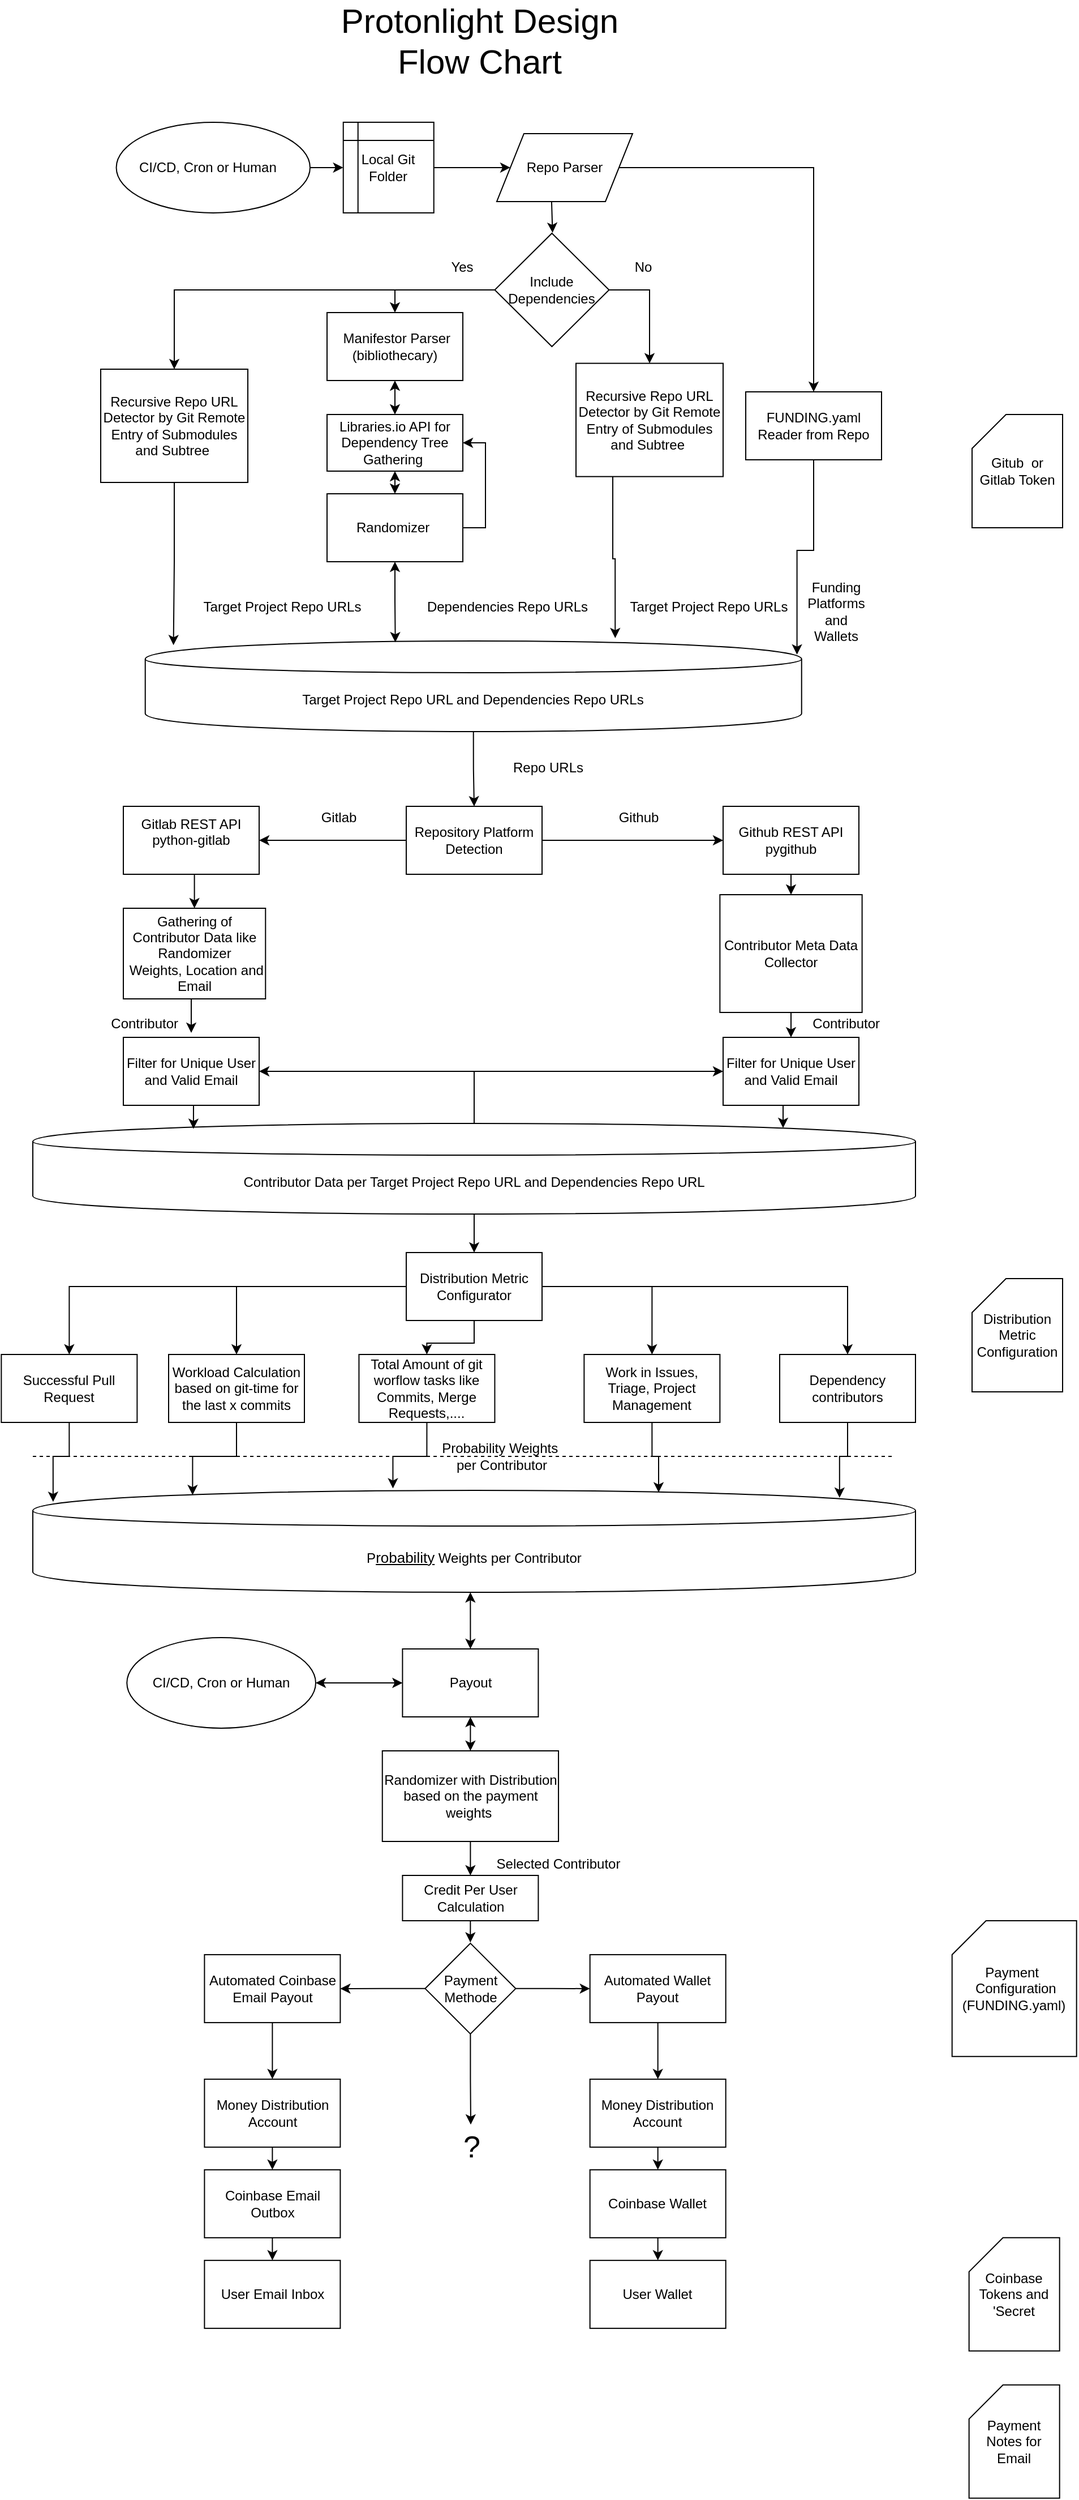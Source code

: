 <mxfile version="12.4.6" type="device"><diagram name="Page-1" id="74e2e168-ea6b-b213-b513-2b3c1d86103e"><mxGraphModel dx="1003" dy="757" grid="1" gridSize="10" guides="1" tooltips="1" connect="1" arrows="1" fold="1" page="1" pageScale="1" pageWidth="1100" pageHeight="850" background="#ffffff" math="0" shadow="0"><root><mxCell id="0"/><mxCell id="1" parent="0"/><mxCell id="bMo8lhOz1Moj22Btsbno-14" style="edgeStyle=orthogonalEdgeStyle;rounded=0;orthogonalLoop=1;jettySize=auto;html=1;exitX=1;exitY=0.5;exitDx=0;exitDy=0;entryX=0;entryY=0.5;entryDx=0;entryDy=0;" parent="1" source="bMo8lhOz1Moj22Btsbno-9" target="S56MwJia2t8r3O7OnUDc-17" edge="1"><mxGeometry relative="1" as="geometry"/></mxCell><mxCell id="bMo8lhOz1Moj22Btsbno-9" value="" style="ellipse;whiteSpace=wrap;html=1;" parent="1" vertex="1"><mxGeometry x="143.78" y="141.96" width="171.22" height="80" as="geometry"/></mxCell><mxCell id="bMo8lhOz1Moj22Btsbno-6" value="CI/CD,&amp;nbsp;Cron or Human" style="text;html=1;" parent="1" vertex="1"><mxGeometry x="162.18" y="168.48" width="127.82" height="26.96" as="geometry"/></mxCell><mxCell id="bMo8lhOz1Moj22Btsbno-19" style="edgeStyle=orthogonalEdgeStyle;rounded=0;orthogonalLoop=1;jettySize=auto;html=1;exitX=0.5;exitY=1;exitDx=0;exitDy=0;entryX=0.043;entryY=0.046;entryDx=0;entryDy=0;entryPerimeter=0;" parent="1" source="yKk_L5zjHOY9PIlzzKa1-16" target="S56MwJia2t8r3O7OnUDc-43" edge="1"><mxGeometry relative="1" as="geometry"/></mxCell><mxCell id="yKk_L5zjHOY9PIlzzKa1-16" value="Recursive Repo URL Detector by Git Remote Entry of Submodules and Subtree&amp;nbsp;" style="rounded=0;whiteSpace=wrap;html=1;" parent="1" vertex="1"><mxGeometry x="130" y="360" width="130" height="100" as="geometry"/></mxCell><mxCell id="bMo8lhOz1Moj22Btsbno-51" style="edgeStyle=orthogonalEdgeStyle;rounded=0;orthogonalLoop=1;jettySize=auto;html=1;exitX=0.5;exitY=1;exitDx=0;exitDy=0;entryX=0.5;entryY=0;entryDx=0;entryDy=0;startArrow=classic;startFill=1;" parent="1" source="yKk_L5zjHOY9PIlzzKa1-20" target="bMo8lhOz1Moj22Btsbno-45" edge="1"><mxGeometry relative="1" as="geometry"/></mxCell><mxCell id="yKk_L5zjHOY9PIlzzKa1-20" value="Libraries.io API for Dependency Tree Gathering&amp;nbsp;" style="rounded=0;whiteSpace=wrap;html=1;" parent="1" vertex="1"><mxGeometry x="330" y="400" width="120" height="50" as="geometry"/></mxCell><mxCell id="yKk_L5zjHOY9PIlzzKa1-34" value="Dependencies Repo URLs" style="text;html=1;align=center;verticalAlign=middle;resizable=0;points=[];;autosize=1;direction=south;" parent="1" vertex="1"><mxGeometry x="409.36" y="560" width="160" height="20" as="geometry"/></mxCell><mxCell id="yKk_L5zjHOY9PIlzzKa1-42" value="Target Project Repo URLs" style="text;html=1;align=center;verticalAlign=middle;resizable=0;points=[];;autosize=1;" parent="1" vertex="1"><mxGeometry x="592.18" y="560" width="150" height="20" as="geometry"/></mxCell><mxCell id="yKk_L5zjHOY9PIlzzKa1-49" style="edgeStyle=orthogonalEdgeStyle;rounded=0;orthogonalLoop=1;jettySize=auto;html=1;exitX=1;exitY=0.5;exitDx=0;exitDy=0;" parent="1" source="yKk_L5zjHOY9PIlzzKa1-44" target="yKk_L5zjHOY9PIlzzKa1-45" edge="1"><mxGeometry relative="1" as="geometry"/></mxCell><mxCell id="yKk_L5zjHOY9PIlzzKa1-53" style="edgeStyle=orthogonalEdgeStyle;rounded=0;orthogonalLoop=1;jettySize=auto;html=1;exitX=0;exitY=0.5;exitDx=0;exitDy=0;entryX=1;entryY=0.5;entryDx=0;entryDy=0;" parent="1" source="yKk_L5zjHOY9PIlzzKa1-44" target="yKk_L5zjHOY9PIlzzKa1-50" edge="1"><mxGeometry relative="1" as="geometry"/></mxCell><mxCell id="yKk_L5zjHOY9PIlzzKa1-44" value="Repository Platform Detection" style="rounded=0;whiteSpace=wrap;html=1;" parent="1" vertex="1"><mxGeometry x="400" y="746" width="120" height="60" as="geometry"/></mxCell><mxCell id="yKk_L5zjHOY9PIlzzKa1-64" style="edgeStyle=orthogonalEdgeStyle;rounded=0;orthogonalLoop=1;jettySize=auto;html=1;exitX=0.5;exitY=1;exitDx=0;exitDy=0;entryX=0.5;entryY=0;entryDx=0;entryDy=0;" parent="1" source="yKk_L5zjHOY9PIlzzKa1-45" target="yKk_L5zjHOY9PIlzzKa1-59" edge="1"><mxGeometry relative="1" as="geometry"/></mxCell><mxCell id="yKk_L5zjHOY9PIlzzKa1-45" value="Github REST API&lt;br&gt;pygithub" style="rounded=0;whiteSpace=wrap;html=1;" parent="1" vertex="1"><mxGeometry x="680" y="746" width="120" height="60" as="geometry"/></mxCell><mxCell id="yKk_L5zjHOY9PIlzzKa1-46" value="Repo URLs" style="text;html=1;align=center;verticalAlign=middle;resizable=0;points=[];;autosize=1;" parent="1" vertex="1"><mxGeometry x="485" y="702" width="80" height="20" as="geometry"/></mxCell><mxCell id="yKk_L5zjHOY9PIlzzKa1-74" style="edgeStyle=orthogonalEdgeStyle;rounded=0;orthogonalLoop=1;jettySize=auto;html=1;exitX=0.5;exitY=1;exitDx=0;exitDy=0;entryX=0.5;entryY=0;entryDx=0;entryDy=0;" parent="1" source="yKk_L5zjHOY9PIlzzKa1-50" target="yKk_L5zjHOY9PIlzzKa1-56" edge="1"><mxGeometry relative="1" as="geometry"/></mxCell><mxCell id="yKk_L5zjHOY9PIlzzKa1-50" value="Gitlab REST API&lt;br&gt;python-gitlab&lt;br&gt;&lt;span style=&quot;color: rgba(0 , 0 , 0 , 0) ; font-family: monospace ; font-size: 0px ; white-space: nowrap&quot;&gt;%3CmxGraphModel%3E%3Croot%3E%3CmxCell%20id%3D%220%22%2F%3E%3CmxCell%20id%3D%221%22%20parent%3D%220%22%2F%3E%3CmxCell%20id%3D%222%22%20value%3D%22Github%20REST%20API%26lt%3Bbr%26gt%3Bpygithub%22%20style%3D%22rounded%3D0%3BwhiteSpace%3Dwrap%3Bhtml%3D1%3B%22%20vertex%3D%221%22%20parent%3D%221%22%3E%3CmxGeometry%20x%3D%22740%22%20y%3D%22650%22%20width%3D%22120%22%20height%3D%2260%22%20as%3D%22geometry%22%2F%3E%3C%2FmxCell%3E%3C%2Froot%3E%3C%2FmxGraphModel%3E&lt;/span&gt;" style="rounded=0;whiteSpace=wrap;html=1;" parent="1" vertex="1"><mxGeometry x="150" y="746" width="120" height="60" as="geometry"/></mxCell><mxCell id="yKk_L5zjHOY9PIlzzKa1-80" style="edgeStyle=orthogonalEdgeStyle;rounded=0;orthogonalLoop=1;jettySize=auto;html=1;exitX=0.5;exitY=1;exitDx=0;exitDy=0;" parent="1" source="yKk_L5zjHOY9PIlzzKa1-56" edge="1"><mxGeometry relative="1" as="geometry"><mxPoint x="210" y="946" as="targetPoint"/></mxGeometry></mxCell><mxCell id="yKk_L5zjHOY9PIlzzKa1-56" value="Gathering of Contributor Data like Randomizer&lt;br&gt;&amp;nbsp;Weights, Location and Email" style="rounded=0;whiteSpace=wrap;html=1;" parent="1" vertex="1"><mxGeometry x="150" y="836" width="125.64" height="80" as="geometry"/></mxCell><mxCell id="yKk_L5zjHOY9PIlzzKa1-110" style="edgeStyle=orthogonalEdgeStyle;rounded=0;orthogonalLoop=1;jettySize=auto;html=1;exitX=0.5;exitY=1;exitDx=0;exitDy=0;entryX=0.5;entryY=0;entryDx=0;entryDy=0;" parent="1" source="yKk_L5zjHOY9PIlzzKa1-59" target="yKk_L5zjHOY9PIlzzKa1-108" edge="1"><mxGeometry relative="1" as="geometry"/></mxCell><mxCell id="yKk_L5zjHOY9PIlzzKa1-59" value="Contributor Meta Data Collector" style="rounded=0;whiteSpace=wrap;html=1;" parent="1" vertex="1"><mxGeometry x="677.18" y="824" width="125.64" height="104" as="geometry"/></mxCell><mxCell id="yKk_L5zjHOY9PIlzzKa1-61" value="Gitlab" style="text;html=1;align=center;verticalAlign=middle;resizable=0;points=[];;autosize=1;" parent="1" vertex="1"><mxGeometry x="315" y="746" width="50" height="20" as="geometry"/></mxCell><mxCell id="yKk_L5zjHOY9PIlzzKa1-62" value="Github" style="text;html=1;align=center;verticalAlign=middle;resizable=0;points=[];;autosize=1;" parent="1" vertex="1"><mxGeometry x="580" y="746" width="50" height="20" as="geometry"/></mxCell><mxCell id="yKk_L5zjHOY9PIlzzKa1-132" style="edgeStyle=orthogonalEdgeStyle;rounded=0;orthogonalLoop=1;jettySize=auto;html=1;exitX=0.5;exitY=0;exitDx=0;exitDy=0;entryX=1;entryY=0.5;entryDx=0;entryDy=0;" parent="1" source="yKk_L5zjHOY9PIlzzKa1-65" target="yKk_L5zjHOY9PIlzzKa1-106" edge="1"><mxGeometry relative="1" as="geometry"/></mxCell><mxCell id="yKk_L5zjHOY9PIlzzKa1-134" style="edgeStyle=orthogonalEdgeStyle;rounded=0;orthogonalLoop=1;jettySize=auto;html=1;exitX=0.5;exitY=0;exitDx=0;exitDy=0;entryX=0;entryY=0.5;entryDx=0;entryDy=0;" parent="1" source="yKk_L5zjHOY9PIlzzKa1-65" target="yKk_L5zjHOY9PIlzzKa1-108" edge="1"><mxGeometry relative="1" as="geometry"/></mxCell><mxCell id="S56MwJia2t8r3O7OnUDc-80" style="edgeStyle=orthogonalEdgeStyle;rounded=0;orthogonalLoop=1;jettySize=auto;html=1;exitX=0.5;exitY=1;exitDx=0;exitDy=0;entryX=0.5;entryY=0;entryDx=0;entryDy=0;" parent="1" source="yKk_L5zjHOY9PIlzzKa1-65" target="S56MwJia2t8r3O7OnUDc-76" edge="1"><mxGeometry relative="1" as="geometry"/></mxCell><mxCell id="yKk_L5zjHOY9PIlzzKa1-65" value="Contributor Data per Target Project Repo URL and Dependencies Repo URL" style="shape=cylinder;whiteSpace=wrap;html=1;boundedLbl=1;backgroundOutline=1;" parent="1" vertex="1"><mxGeometry x="70" y="1026" width="780" height="80" as="geometry"/></mxCell><mxCell id="yKk_L5zjHOY9PIlzzKa1-75" value="Contributor&amp;nbsp;" style="text;html=1;align=center;verticalAlign=middle;resizable=0;points=[];;autosize=1;" parent="1" vertex="1"><mxGeometry x="130" y="928" width="80" height="20" as="geometry"/></mxCell><mxCell id="yKk_L5zjHOY9PIlzzKa1-85" value="Gitub&amp;nbsp; or Gitlab Token" style="shape=card;whiteSpace=wrap;html=1;" parent="1" vertex="1"><mxGeometry x="900" y="400" width="80" height="100" as="geometry"/></mxCell><mxCell id="yKk_L5zjHOY9PIlzzKa1-112" style="edgeStyle=orthogonalEdgeStyle;rounded=0;orthogonalLoop=1;jettySize=auto;html=1;exitX=0.5;exitY=1;exitDx=0;exitDy=0;entryX=0.182;entryY=0.06;entryDx=0;entryDy=0;entryPerimeter=0;" parent="1" source="yKk_L5zjHOY9PIlzzKa1-106" target="yKk_L5zjHOY9PIlzzKa1-65" edge="1"><mxGeometry relative="1" as="geometry"/></mxCell><mxCell id="yKk_L5zjHOY9PIlzzKa1-106" value="Filter for Unique User and Valid Email" style="rounded=0;whiteSpace=wrap;html=1;" parent="1" vertex="1"><mxGeometry x="150" y="950" width="120" height="60" as="geometry"/></mxCell><mxCell id="yKk_L5zjHOY9PIlzzKa1-111" style="edgeStyle=orthogonalEdgeStyle;rounded=0;orthogonalLoop=1;jettySize=auto;html=1;exitX=0.5;exitY=1;exitDx=0;exitDy=0;entryX=0.85;entryY=0.05;entryDx=0;entryDy=0;entryPerimeter=0;" parent="1" source="yKk_L5zjHOY9PIlzzKa1-108" target="yKk_L5zjHOY9PIlzzKa1-65" edge="1"><mxGeometry relative="1" as="geometry"/></mxCell><mxCell id="yKk_L5zjHOY9PIlzzKa1-108" value="Filter for Unique User and Valid Email" style="rounded=0;whiteSpace=wrap;html=1;" parent="1" vertex="1"><mxGeometry x="680" y="950" width="120" height="60" as="geometry"/></mxCell><mxCell id="yKk_L5zjHOY9PIlzzKa1-113" value="Distribution Metric Configuration" style="shape=card;whiteSpace=wrap;html=1;" parent="1" vertex="1"><mxGeometry x="900" y="1163" width="80" height="100" as="geometry"/></mxCell><mxCell id="yKk_L5zjHOY9PIlzzKa1-121" value="Payment&amp;nbsp;&lt;br&gt;&amp;nbsp;Configuration&lt;br&gt;(FUNDING.yaml)" style="shape=card;whiteSpace=wrap;html=1;" parent="1" vertex="1"><mxGeometry x="882.34" y="1730" width="110" height="119.92" as="geometry"/></mxCell><mxCell id="yKk_L5zjHOY9PIlzzKa1-128" value="&lt;font style=&quot;font-size: 30px&quot;&gt;Protonlight Design&lt;br&gt;Flow Chart&lt;/font&gt;" style="text;html=1;strokeColor=none;fillColor=none;align=center;verticalAlign=middle;whiteSpace=wrap;rounded=0;direction=south;" parent="1" vertex="1"><mxGeometry x="120" y="50" width="690" height="40" as="geometry"/></mxCell><mxCell id="yKk_L5zjHOY9PIlzzKa1-153" value="Payment Notes for Email" style="shape=card;whiteSpace=wrap;html=1;" parent="1" vertex="1"><mxGeometry x="897.34" y="2139.92" width="80" height="100" as="geometry"/></mxCell><mxCell id="yKk_L5zjHOY9PIlzzKa1-185" style="edgeStyle=orthogonalEdgeStyle;rounded=0;orthogonalLoop=1;jettySize=auto;html=1;exitX=0.5;exitY=1;exitDx=0;exitDy=0;entryX=0.5;entryY=0;entryDx=0;entryDy=0;" parent="1" source="yKk_L5zjHOY9PIlzzKa1-159" target="yKk_L5zjHOY9PIlzzKa1-184" edge="1"><mxGeometry relative="1" as="geometry"/></mxCell><mxCell id="yKk_L5zjHOY9PIlzzKa1-159" value="Randomizer with Distribution based on the payment weights&amp;nbsp;" style="rounded=0;whiteSpace=wrap;html=1;" parent="1" vertex="1"><mxGeometry x="378.88" y="1580" width="155.64" height="80" as="geometry"/></mxCell><mxCell id="yKk_L5zjHOY9PIlzzKa1-180" value="User Email Inbox" style="rounded=0;whiteSpace=wrap;html=1;" parent="1" vertex="1"><mxGeometry x="221.7" y="2029.92" width="120" height="60" as="geometry"/></mxCell><mxCell id="yKk_L5zjHOY9PIlzzKa1-186" style="edgeStyle=orthogonalEdgeStyle;rounded=0;orthogonalLoop=1;jettySize=auto;html=1;exitX=0.5;exitY=1;exitDx=0;exitDy=0;entryX=0.5;entryY=0;entryDx=0;entryDy=0;" parent="1" source="yKk_L5zjHOY9PIlzzKa1-184" edge="1"><mxGeometry relative="1" as="geometry"><mxPoint x="456.63" y="1749.2" as="targetPoint"/></mxGeometry></mxCell><mxCell id="yKk_L5zjHOY9PIlzzKa1-184" value="Credit Per User Calculation" style="rounded=0;whiteSpace=wrap;html=1;" parent="1" vertex="1"><mxGeometry x="396.7" y="1690" width="120" height="40" as="geometry"/></mxCell><mxCell id="yKk_L5zjHOY9PIlzzKa1-204" style="edgeStyle=orthogonalEdgeStyle;rounded=0;orthogonalLoop=1;jettySize=auto;html=1;exitX=0.5;exitY=1;exitDx=0;exitDy=0;entryX=0.5;entryY=0;entryDx=0;entryDy=0;" parent="1" source="yKk_L5zjHOY9PIlzzKa1-198" target="yKk_L5zjHOY9PIlzzKa1-180" edge="1"><mxGeometry relative="1" as="geometry"/></mxCell><mxCell id="yKk_L5zjHOY9PIlzzKa1-198" value="Coinbase Email Outbox" style="rounded=0;whiteSpace=wrap;html=1;" parent="1" vertex="1"><mxGeometry x="221.7" y="1949.92" width="120" height="60" as="geometry"/></mxCell><mxCell id="yKk_L5zjHOY9PIlzzKa1-202" style="edgeStyle=orthogonalEdgeStyle;rounded=0;orthogonalLoop=1;jettySize=auto;html=1;exitX=0.5;exitY=1;exitDx=0;exitDy=0;entryX=0.5;entryY=0;entryDx=0;entryDy=0;" parent="1" source="yKk_L5zjHOY9PIlzzKa1-199" target="yKk_L5zjHOY9PIlzzKa1-198" edge="1"><mxGeometry relative="1" as="geometry"/></mxCell><mxCell id="yKk_L5zjHOY9PIlzzKa1-199" value="Money Distribution Account" style="rounded=0;whiteSpace=wrap;html=1;" parent="1" vertex="1"><mxGeometry x="221.7" y="1869.92" width="120" height="60" as="geometry"/></mxCell><mxCell id="bMo8lhOz1Moj22Btsbno-8" style="edgeStyle=orthogonalEdgeStyle;rounded=0;orthogonalLoop=1;jettySize=auto;html=1;exitX=1;exitY=0.5;exitDx=0;exitDy=0;entryX=0;entryY=0.5;entryDx=0;entryDy=0;" parent="1" source="S56MwJia2t8r3O7OnUDc-17" target="S56MwJia2t8r3O7OnUDc-21" edge="1"><mxGeometry relative="1" as="geometry"/></mxCell><mxCell id="S56MwJia2t8r3O7OnUDc-17" value="Local Git Folder" style="shape=internalStorage;whiteSpace=wrap;html=1;backgroundOutline=1;dx=13;dy=16;" parent="1" vertex="1"><mxGeometry x="344.36" y="141.96" width="80" height="80" as="geometry"/></mxCell><mxCell id="S56MwJia2t8r3O7OnUDc-26" style="edgeStyle=orthogonalEdgeStyle;rounded=0;orthogonalLoop=1;jettySize=auto;html=1;exitX=0.5;exitY=1;exitDx=0;exitDy=0;entryX=0.5;entryY=0;entryDx=0;entryDy=0;" parent="1" edge="1"><mxGeometry relative="1" as="geometry"><mxPoint x="529.294" y="239.529" as="targetPoint"/><mxPoint x="528.429" y="211.571" as="sourcePoint"/></mxGeometry></mxCell><mxCell id="bMo8lhOz1Moj22Btsbno-20" style="edgeStyle=orthogonalEdgeStyle;rounded=0;orthogonalLoop=1;jettySize=auto;html=1;exitX=1;exitY=0.5;exitDx=0;exitDy=0;entryX=0.5;entryY=0;entryDx=0;entryDy=0;" parent="1" source="S56MwJia2t8r3O7OnUDc-21" target="S56MwJia2t8r3O7OnUDc-98" edge="1"><mxGeometry relative="1" as="geometry"/></mxCell><mxCell id="S56MwJia2t8r3O7OnUDc-21" value="Repo Parser" style="shape=parallelogram;perimeter=parallelogramPerimeter;whiteSpace=wrap;html=1;" parent="1" vertex="1"><mxGeometry x="480" y="151.96" width="120" height="60" as="geometry"/></mxCell><mxCell id="S56MwJia2t8r3O7OnUDc-36" style="edgeStyle=orthogonalEdgeStyle;rounded=0;orthogonalLoop=1;jettySize=auto;html=1;exitX=0;exitY=0.5;exitDx=0;exitDy=0;entryX=0.5;entryY=0;entryDx=0;entryDy=0;" parent="1" source="S56MwJia2t8r3O7OnUDc-29" target="yKk_L5zjHOY9PIlzzKa1-16" edge="1"><mxGeometry relative="1" as="geometry"/></mxCell><mxCell id="S56MwJia2t8r3O7OnUDc-40" style="edgeStyle=orthogonalEdgeStyle;rounded=0;orthogonalLoop=1;jettySize=auto;html=1;exitX=1;exitY=0.5;exitDx=0;exitDy=0;entryX=0.5;entryY=0;entryDx=0;entryDy=0;" parent="1" source="S56MwJia2t8r3O7OnUDc-29" target="S56MwJia2t8r3O7OnUDc-32" edge="1"><mxGeometry relative="1" as="geometry"/></mxCell><mxCell id="S56MwJia2t8r3O7OnUDc-29" value="Include Dependencies" style="rhombus;whiteSpace=wrap;html=1;" parent="1" vertex="1"><mxGeometry x="478.22" y="240" width="101" height="100" as="geometry"/></mxCell><mxCell id="bMo8lhOz1Moj22Btsbno-15" style="edgeStyle=orthogonalEdgeStyle;rounded=0;orthogonalLoop=1;jettySize=auto;html=1;exitX=0.25;exitY=1;exitDx=0;exitDy=0;entryX=0.716;entryY=-0.032;entryDx=0;entryDy=0;entryPerimeter=0;" parent="1" source="S56MwJia2t8r3O7OnUDc-32" target="S56MwJia2t8r3O7OnUDc-43" edge="1"><mxGeometry relative="1" as="geometry"/></mxCell><mxCell id="S56MwJia2t8r3O7OnUDc-32" value="Recursive Repo URL Detector by Git Remote Entry of Submodules and Subtree&amp;nbsp;" style="rounded=0;whiteSpace=wrap;html=1;" parent="1" vertex="1"><mxGeometry x="550.0" y="354.82" width="130" height="100" as="geometry"/></mxCell><mxCell id="S56MwJia2t8r3O7OnUDc-33" value="Target Project Repo URLs" style="text;html=1;align=center;verticalAlign=middle;resizable=0;points=[];;autosize=1;direction=south;" parent="1" vertex="1"><mxGeometry x="215" y="560" width="150" height="20" as="geometry"/></mxCell><mxCell id="S56MwJia2t8r3O7OnUDc-37" value="Yes" style="text;html=1;align=center;verticalAlign=middle;resizable=0;points=[];autosize=1;" parent="1" vertex="1"><mxGeometry x="434.36" y="260" width="30" height="20" as="geometry"/></mxCell><mxCell id="S56MwJia2t8r3O7OnUDc-41" value="No" style="text;html=1;align=center;verticalAlign=middle;resizable=0;points=[];autosize=1;" parent="1" vertex="1"><mxGeometry x="594.36" y="260" width="30" height="20" as="geometry"/></mxCell><mxCell id="S56MwJia2t8r3O7OnUDc-46" style="edgeStyle=orthogonalEdgeStyle;rounded=0;orthogonalLoop=1;jettySize=auto;html=1;exitX=0.5;exitY=1;exitDx=0;exitDy=0;entryX=0.5;entryY=0;entryDx=0;entryDy=0;" parent="1" source="S56MwJia2t8r3O7OnUDc-43" target="yKk_L5zjHOY9PIlzzKa1-44" edge="1"><mxGeometry relative="1" as="geometry"/></mxCell><mxCell id="S56MwJia2t8r3O7OnUDc-43" value="Target Project Repo URL and Dependencies Repo URLs" style="shape=cylinder;whiteSpace=wrap;html=1;boundedLbl=1;backgroundOutline=1;" parent="1" vertex="1"><mxGeometry x="169.36" y="600" width="580" height="80" as="geometry"/></mxCell><mxCell id="bMo8lhOz1Moj22Btsbno-50" style="edgeStyle=orthogonalEdgeStyle;rounded=0;orthogonalLoop=1;jettySize=auto;html=1;exitX=0.5;exitY=1;exitDx=0;exitDy=0;startArrow=classic;startFill=1;" parent="1" source="S56MwJia2t8r3O7OnUDc-49" target="yKk_L5zjHOY9PIlzzKa1-20" edge="1"><mxGeometry relative="1" as="geometry"/></mxCell><mxCell id="S56MwJia2t8r3O7OnUDc-49" value="&amp;nbsp;Manifestor Parser (bibliothecary)" style="rounded=0;whiteSpace=wrap;html=1;" parent="1" vertex="1"><mxGeometry x="330" y="310" width="120" height="60" as="geometry"/></mxCell><mxCell id="S56MwJia2t8r3O7OnUDc-50" style="edgeStyle=orthogonalEdgeStyle;rounded=0;orthogonalLoop=1;jettySize=auto;html=1;exitX=0;exitY=0.5;exitDx=0;exitDy=0;entryX=0.5;entryY=0;entryDx=0;entryDy=0;" parent="1" source="S56MwJia2t8r3O7OnUDc-29" target="S56MwJia2t8r3O7OnUDc-49" edge="1"><mxGeometry relative="1" as="geometry"><mxPoint x="478.333" y="290.333" as="sourcePoint"/><mxPoint x="405" y="370.333" as="targetPoint"/></mxGeometry></mxCell><mxCell id="bMo8lhOz1Moj22Btsbno-30" value="" style="edgeStyle=orthogonalEdgeStyle;rounded=0;orthogonalLoop=1;jettySize=auto;html=1;startArrow=classic;startFill=1;" parent="1" source="S56MwJia2t8r3O7OnUDc-75" target="bMo8lhOz1Moj22Btsbno-27" edge="1"><mxGeometry relative="1" as="geometry"/></mxCell><mxCell id="S56MwJia2t8r3O7OnUDc-75" value="&lt;span style=&quot;text-align: left&quot;&gt;CI/CD,&amp;nbsp;Cron or Human&lt;/span&gt;" style="ellipse;whiteSpace=wrap;html=1;" parent="1" vertex="1"><mxGeometry x="153.14" y="1480" width="166.86" height="80" as="geometry"/></mxCell><mxCell id="S56MwJia2t8r3O7OnUDc-81" style="edgeStyle=orthogonalEdgeStyle;rounded=0;orthogonalLoop=1;jettySize=auto;html=1;exitX=0.5;exitY=1;exitDx=0;exitDy=0;" parent="1" source="S56MwJia2t8r3O7OnUDc-76" target="S56MwJia2t8r3O7OnUDc-78" edge="1"><mxGeometry relative="1" as="geometry"/></mxCell><mxCell id="S56MwJia2t8r3O7OnUDc-82" style="edgeStyle=orthogonalEdgeStyle;rounded=0;orthogonalLoop=1;jettySize=auto;html=1;exitX=0;exitY=0.5;exitDx=0;exitDy=0;" parent="1" source="S56MwJia2t8r3O7OnUDc-76" target="S56MwJia2t8r3O7OnUDc-77" edge="1"><mxGeometry relative="1" as="geometry"/></mxCell><mxCell id="S56MwJia2t8r3O7OnUDc-83" style="edgeStyle=orthogonalEdgeStyle;rounded=0;orthogonalLoop=1;jettySize=auto;html=1;exitX=1;exitY=0.5;exitDx=0;exitDy=0;entryX=0.5;entryY=0;entryDx=0;entryDy=0;" parent="1" source="S56MwJia2t8r3O7OnUDc-76" target="S56MwJia2t8r3O7OnUDc-79" edge="1"><mxGeometry relative="1" as="geometry"/></mxCell><mxCell id="bMo8lhOz1Moj22Btsbno-23" style="edgeStyle=orthogonalEdgeStyle;rounded=0;orthogonalLoop=1;jettySize=auto;html=1;exitX=1;exitY=0.5;exitDx=0;exitDy=0;entryX=0.5;entryY=0;entryDx=0;entryDy=0;" parent="1" source="S56MwJia2t8r3O7OnUDc-76" target="bMo8lhOz1Moj22Btsbno-22" edge="1"><mxGeometry relative="1" as="geometry"/></mxCell><mxCell id="LAwCEHBnyD6do5ulc9tZ-6" style="edgeStyle=orthogonalEdgeStyle;rounded=0;orthogonalLoop=1;jettySize=auto;html=1;exitX=0;exitY=0.5;exitDx=0;exitDy=0;" edge="1" parent="1" source="S56MwJia2t8r3O7OnUDc-76" target="LAwCEHBnyD6do5ulc9tZ-1"><mxGeometry relative="1" as="geometry"/></mxCell><mxCell id="S56MwJia2t8r3O7OnUDc-76" value="Distribution Metric Configurator" style="rounded=0;whiteSpace=wrap;html=1;" parent="1" vertex="1"><mxGeometry x="400" y="1140" width="120" height="60" as="geometry"/></mxCell><mxCell id="S56MwJia2t8r3O7OnUDc-86" style="edgeStyle=orthogonalEdgeStyle;rounded=0;orthogonalLoop=1;jettySize=auto;html=1;exitX=0.5;exitY=1;exitDx=0;exitDy=0;entryX=0.181;entryY=0.046;entryDx=0;entryDy=0;entryPerimeter=0;" parent="1" source="S56MwJia2t8r3O7OnUDc-77" target="S56MwJia2t8r3O7OnUDc-84" edge="1"><mxGeometry relative="1" as="geometry"/></mxCell><mxCell id="S56MwJia2t8r3O7OnUDc-77" value="Workload Calculation based on git-time for the last x commits" style="rounded=0;whiteSpace=wrap;html=1;" parent="1" vertex="1"><mxGeometry x="190" y="1230" width="120" height="60" as="geometry"/></mxCell><mxCell id="S56MwJia2t8r3O7OnUDc-85" style="edgeStyle=orthogonalEdgeStyle;rounded=0;orthogonalLoop=1;jettySize=auto;html=1;exitX=0.5;exitY=1;exitDx=0;exitDy=0;entryX=0.408;entryY=-0.019;entryDx=0;entryDy=0;entryPerimeter=0;" parent="1" source="S56MwJia2t8r3O7OnUDc-78" target="S56MwJia2t8r3O7OnUDc-84" edge="1"><mxGeometry relative="1" as="geometry"><mxPoint x="459.882" y="1319.529" as="targetPoint"/></mxGeometry></mxCell><mxCell id="S56MwJia2t8r3O7OnUDc-78" value="Total Amount of git worflow tasks like Commits, Merge Requests,...." style="rounded=0;whiteSpace=wrap;html=1;" parent="1" vertex="1"><mxGeometry x="358.22" y="1230" width="120" height="60" as="geometry"/></mxCell><mxCell id="S56MwJia2t8r3O7OnUDc-87" style="edgeStyle=orthogonalEdgeStyle;rounded=0;orthogonalLoop=1;jettySize=auto;html=1;exitX=0.5;exitY=1;exitDx=0;exitDy=0;entryX=0.709;entryY=0.02;entryDx=0;entryDy=0;entryPerimeter=0;" parent="1" source="S56MwJia2t8r3O7OnUDc-79" target="S56MwJia2t8r3O7OnUDc-84" edge="1"><mxGeometry relative="1" as="geometry"/></mxCell><mxCell id="S56MwJia2t8r3O7OnUDc-79" value="Work in Issues, Triage, Project Management" style="rounded=0;whiteSpace=wrap;html=1;" parent="1" vertex="1"><mxGeometry x="557.18" y="1230" width="120" height="60" as="geometry"/></mxCell><mxCell id="S56MwJia2t8r3O7OnUDc-84" value="P&lt;a href=&quot;https://www.dict.cc/englisch-deutsch/probability.html&quot; style=&quot;color: black ; font-family: &amp;#34;arial&amp;#34; , &amp;#34;helvetica&amp;#34; , sans-serif ; font-size: 13px&quot;&gt;robability&lt;/a&gt;&amp;nbsp;Weights&amp;nbsp;per Contributor" style="shape=cylinder;whiteSpace=wrap;html=1;boundedLbl=1;backgroundOutline=1;" parent="1" vertex="1"><mxGeometry x="70" y="1350" width="780" height="90" as="geometry"/></mxCell><mxCell id="S56MwJia2t8r3O7OnUDc-90" value="Probability Weights&amp;nbsp;&lt;br&gt;per Contributor" style="text;html=1;align=center;verticalAlign=middle;resizable=0;points=[];autosize=1;" parent="1" vertex="1"><mxGeometry x="424.36" y="1305" width="120" height="30" as="geometry"/></mxCell><mxCell id="S56MwJia2t8r3O7OnUDc-94" value="&lt;span style=&quot;text-align: left ; white-space: nowrap&quot;&gt;Coinbase &lt;br&gt;Tokens and &lt;br&gt;'Secret&lt;/span&gt;" style="shape=card;whiteSpace=wrap;html=1;" parent="1" vertex="1"><mxGeometry x="897.34" y="2009.92" width="80" height="100" as="geometry"/></mxCell><mxCell id="S56MwJia2t8r3O7OnUDc-101" style="edgeStyle=orthogonalEdgeStyle;rounded=0;orthogonalLoop=1;jettySize=auto;html=1;exitX=0;exitY=0.5;exitDx=0;exitDy=0;entryX=1;entryY=0.5;entryDx=0;entryDy=0;" parent="1" source="S56MwJia2t8r3O7OnUDc-95" target="S56MwJia2t8r3O7OnUDc-100" edge="1"><mxGeometry relative="1" as="geometry"/></mxCell><mxCell id="S56MwJia2t8r3O7OnUDc-110" style="edgeStyle=orthogonalEdgeStyle;rounded=0;orthogonalLoop=1;jettySize=auto;html=1;exitX=1;exitY=0.5;exitDx=0;exitDy=0;entryX=0;entryY=0.5;entryDx=0;entryDy=0;" parent="1" source="S56MwJia2t8r3O7OnUDc-95" target="S56MwJia2t8r3O7OnUDc-109" edge="1"><mxGeometry relative="1" as="geometry"/></mxCell><mxCell id="bMo8lhOz1Moj22Btsbno-59" style="edgeStyle=orthogonalEdgeStyle;rounded=0;orthogonalLoop=1;jettySize=auto;html=1;exitX=0.5;exitY=1;exitDx=0;exitDy=0;startArrow=none;startFill=0;" parent="1" source="S56MwJia2t8r3O7OnUDc-95" edge="1"><mxGeometry relative="1" as="geometry"><mxPoint x="457" y="1910" as="targetPoint"/></mxGeometry></mxCell><mxCell id="S56MwJia2t8r3O7OnUDc-95" value="Payment Methode" style="rhombus;whiteSpace=wrap;html=1;" parent="1" vertex="1"><mxGeometry x="416.7" y="1749.92" width="80" height="80" as="geometry"/></mxCell><mxCell id="bMo8lhOz1Moj22Btsbno-16" style="edgeStyle=orthogonalEdgeStyle;rounded=0;orthogonalLoop=1;jettySize=auto;html=1;exitX=0.5;exitY=1;exitDx=0;exitDy=0;entryX=0.993;entryY=0.15;entryDx=0;entryDy=0;entryPerimeter=0;" parent="1" source="S56MwJia2t8r3O7OnUDc-98" target="S56MwJia2t8r3O7OnUDc-43" edge="1"><mxGeometry relative="1" as="geometry"/></mxCell><mxCell id="S56MwJia2t8r3O7OnUDc-98" value="FUNDING.yaml&lt;br&gt;Reader from Repo" style="rounded=0;whiteSpace=wrap;html=1;" parent="1" vertex="1"><mxGeometry x="700" y="380.0" width="120" height="60" as="geometry"/></mxCell><mxCell id="S56MwJia2t8r3O7OnUDc-102" style="edgeStyle=orthogonalEdgeStyle;rounded=0;orthogonalLoop=1;jettySize=auto;html=1;exitX=0.5;exitY=1;exitDx=0;exitDy=0;" parent="1" source="S56MwJia2t8r3O7OnUDc-100" target="yKk_L5zjHOY9PIlzzKa1-199" edge="1"><mxGeometry relative="1" as="geometry"/></mxCell><mxCell id="S56MwJia2t8r3O7OnUDc-100" value="Automated Coinbase Email Payout" style="rounded=0;whiteSpace=wrap;html=1;" parent="1" vertex="1"><mxGeometry x="221.7" y="1759.96" width="120" height="60" as="geometry"/></mxCell><mxCell id="S56MwJia2t8r3O7OnUDc-103" value="User Wallet" style="rounded=0;whiteSpace=wrap;html=1;" parent="1" vertex="1"><mxGeometry x="562.34" y="2029.92" width="120" height="60" as="geometry"/></mxCell><mxCell id="S56MwJia2t8r3O7OnUDc-104" style="edgeStyle=orthogonalEdgeStyle;rounded=0;orthogonalLoop=1;jettySize=auto;html=1;exitX=0.5;exitY=1;exitDx=0;exitDy=0;entryX=0.5;entryY=0;entryDx=0;entryDy=0;" parent="1" source="S56MwJia2t8r3O7OnUDc-105" target="S56MwJia2t8r3O7OnUDc-103" edge="1"><mxGeometry relative="1" as="geometry"/></mxCell><mxCell id="S56MwJia2t8r3O7OnUDc-105" value="Coinbase Wallet" style="rounded=0;whiteSpace=wrap;html=1;" parent="1" vertex="1"><mxGeometry x="562.34" y="1949.92" width="120" height="60" as="geometry"/></mxCell><mxCell id="S56MwJia2t8r3O7OnUDc-106" style="edgeStyle=orthogonalEdgeStyle;rounded=0;orthogonalLoop=1;jettySize=auto;html=1;exitX=0.5;exitY=1;exitDx=0;exitDy=0;entryX=0.5;entryY=0;entryDx=0;entryDy=0;" parent="1" source="S56MwJia2t8r3O7OnUDc-107" target="S56MwJia2t8r3O7OnUDc-105" edge="1"><mxGeometry relative="1" as="geometry"/></mxCell><mxCell id="S56MwJia2t8r3O7OnUDc-107" value="Money Distribution Account" style="rounded=0;whiteSpace=wrap;html=1;" parent="1" vertex="1"><mxGeometry x="562.34" y="1869.92" width="120" height="60" as="geometry"/></mxCell><mxCell id="S56MwJia2t8r3O7OnUDc-108" style="edgeStyle=orthogonalEdgeStyle;rounded=0;orthogonalLoop=1;jettySize=auto;html=1;exitX=0.5;exitY=1;exitDx=0;exitDy=0;" parent="1" source="S56MwJia2t8r3O7OnUDc-109" target="S56MwJia2t8r3O7OnUDc-107" edge="1"><mxGeometry relative="1" as="geometry"/></mxCell><mxCell id="S56MwJia2t8r3O7OnUDc-109" value="Automated Wallet Payout" style="rounded=0;whiteSpace=wrap;html=1;" parent="1" vertex="1"><mxGeometry x="562.34" y="1759.96" width="120" height="60" as="geometry"/></mxCell><mxCell id="bMo8lhOz1Moj22Btsbno-18" value="Funding Platforms and Wallets" style="text;html=1;strokeColor=none;fillColor=none;align=center;verticalAlign=middle;whiteSpace=wrap;rounded=0;" parent="1" vertex="1"><mxGeometry x="760" y="564.17" width="40" height="20" as="geometry"/></mxCell><mxCell id="bMo8lhOz1Moj22Btsbno-24" style="edgeStyle=orthogonalEdgeStyle;rounded=0;orthogonalLoop=1;jettySize=auto;html=1;exitX=0.5;exitY=1;exitDx=0;exitDy=0;entryX=0.914;entryY=0.072;entryDx=0;entryDy=0;entryPerimeter=0;" parent="1" source="bMo8lhOz1Moj22Btsbno-22" target="S56MwJia2t8r3O7OnUDc-84" edge="1"><mxGeometry relative="1" as="geometry"/></mxCell><mxCell id="bMo8lhOz1Moj22Btsbno-22" value="Dependency contributors" style="rounded=0;whiteSpace=wrap;html=1;" parent="1" vertex="1"><mxGeometry x="730" y="1230" width="120" height="60" as="geometry"/></mxCell><mxCell id="bMo8lhOz1Moj22Btsbno-29" style="edgeStyle=orthogonalEdgeStyle;rounded=0;orthogonalLoop=1;jettySize=auto;html=1;exitX=0.5;exitY=1;exitDx=0;exitDy=0;startArrow=classic;startFill=1;" parent="1" source="bMo8lhOz1Moj22Btsbno-27" target="yKk_L5zjHOY9PIlzzKa1-159" edge="1"><mxGeometry relative="1" as="geometry"/></mxCell><mxCell id="bMo8lhOz1Moj22Btsbno-34" style="edgeStyle=orthogonalEdgeStyle;rounded=0;orthogonalLoop=1;jettySize=auto;html=1;exitX=0.5;exitY=0;exitDx=0;exitDy=0;startArrow=classic;startFill=1;" parent="1" source="bMo8lhOz1Moj22Btsbno-27" edge="1"><mxGeometry relative="1" as="geometry"><mxPoint x="456.667" y="1440" as="targetPoint"/></mxGeometry></mxCell><mxCell id="bMo8lhOz1Moj22Btsbno-27" value="Payout" style="rounded=0;whiteSpace=wrap;html=1;" parent="1" vertex="1"><mxGeometry x="396.7" y="1490" width="120" height="60" as="geometry"/></mxCell><mxCell id="bMo8lhOz1Moj22Btsbno-35" value="Selected Contributor" style="text;html=1;strokeColor=none;fillColor=none;align=center;verticalAlign=middle;whiteSpace=wrap;rounded=0;" parent="1" vertex="1"><mxGeometry x="469.36" y="1670" width="130.64" height="20" as="geometry"/></mxCell><mxCell id="bMo8lhOz1Moj22Btsbno-53" style="edgeStyle=orthogonalEdgeStyle;rounded=0;orthogonalLoop=1;jettySize=auto;html=1;exitX=0.5;exitY=1;exitDx=0;exitDy=0;entryX=0.381;entryY=0.014;entryDx=0;entryDy=0;entryPerimeter=0;startArrow=classic;startFill=1;" parent="1" source="bMo8lhOz1Moj22Btsbno-45" target="S56MwJia2t8r3O7OnUDc-43" edge="1"><mxGeometry relative="1" as="geometry"/></mxCell><mxCell id="bMo8lhOz1Moj22Btsbno-54" style="edgeStyle=orthogonalEdgeStyle;rounded=0;orthogonalLoop=1;jettySize=auto;html=1;exitX=1;exitY=0.5;exitDx=0;exitDy=0;entryX=1;entryY=0.5;entryDx=0;entryDy=0;startArrow=none;startFill=0;" parent="1" source="bMo8lhOz1Moj22Btsbno-45" target="yKk_L5zjHOY9PIlzzKa1-20" edge="1"><mxGeometry relative="1" as="geometry"/></mxCell><mxCell id="bMo8lhOz1Moj22Btsbno-45" value="Randomizer&amp;nbsp;" style="rounded=0;whiteSpace=wrap;html=1;" parent="1" vertex="1"><mxGeometry x="330" y="470" width="120" height="60" as="geometry"/></mxCell><mxCell id="bMo8lhOz1Moj22Btsbno-55" value="Contributor&amp;nbsp;" style="text;html=1;align=center;verticalAlign=middle;resizable=0;points=[];;autosize=1;" parent="1" vertex="1"><mxGeometry x="750" y="928" width="80" height="20" as="geometry"/></mxCell><mxCell id="bMo8lhOz1Moj22Btsbno-60" value="&lt;font style=&quot;font-size: 27px&quot;&gt;?&lt;/font&gt;" style="text;html=1;strokeColor=none;fillColor=none;align=center;verticalAlign=middle;whiteSpace=wrap;rounded=0;" parent="1" vertex="1"><mxGeometry x="438.22" y="1920" width="40" height="20" as="geometry"/></mxCell><mxCell id="LAwCEHBnyD6do5ulc9tZ-2" style="edgeStyle=orthogonalEdgeStyle;rounded=0;orthogonalLoop=1;jettySize=auto;html=1;exitX=0.5;exitY=1;exitDx=0;exitDy=0;entryX=0.023;entryY=0.113;entryDx=0;entryDy=0;entryPerimeter=0;" edge="1" parent="1" source="LAwCEHBnyD6do5ulc9tZ-1" target="S56MwJia2t8r3O7OnUDc-84"><mxGeometry relative="1" as="geometry"/></mxCell><mxCell id="LAwCEHBnyD6do5ulc9tZ-1" value="Successful Pull Request" style="rounded=0;whiteSpace=wrap;html=1;" vertex="1" parent="1"><mxGeometry x="42.18" y="1230" width="120" height="60" as="geometry"/></mxCell><mxCell id="LAwCEHBnyD6do5ulc9tZ-5" value="" style="endArrow=none;dashed=1;html=1;" edge="1" parent="1"><mxGeometry width="50" height="50" relative="1" as="geometry"><mxPoint x="70" y="1320" as="sourcePoint"/><mxPoint x="830" y="1320" as="targetPoint"/></mxGeometry></mxCell></root></mxGraphModel></diagram></mxfile>